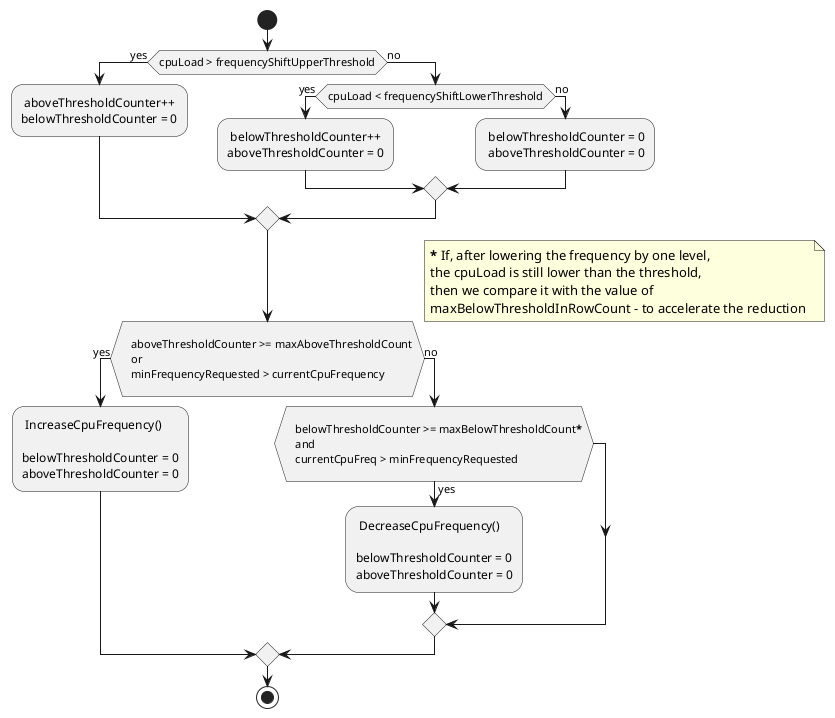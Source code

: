 @startuml
start

if (cpuLoad > frequencyShiftUpperThreshold) then (yes) 
  : aboveThresholdCounter++
  belowThresholdCounter = 0;
else (no)
  if (cpuLoad < frequencyShiftLowerThreshold) then (yes)
    : belowThresholdCounter++
    aboveThresholdCounter = 0;
  else (no)
  	: belowThresholdCounter = 0
    aboveThresholdCounter = 0;  
  endif
endif

if (
   aboveThresholdCounter >= maxAboveThresholdCount
   or
   minFrequencyRequested > currentCpuFrequency
   ) then (yes)
  : IncreaseCpuFrequency()
  
  belowThresholdCounter = 0
  aboveThresholdCounter = 0;
else (no) 

   note right
   <b>*</b> If, after lowering the frequency by one level,
   the cpuLoad is still lower than the threshold,
   then we compare it with the value of 
   maxBelowThresholdInRowCount - to accelerate the reduction 
   end note

   if (
   belowThresholdCounter >= maxBelowThresholdCount<b>*</b>
   and
   currentCpuFreq > minFrequencyRequested
   ) then (yes)
  : DecreaseCpuFrequency()
  
  belowThresholdCounter = 0
  aboveThresholdCounter = 0;
  endif
endif

stop
@enduml